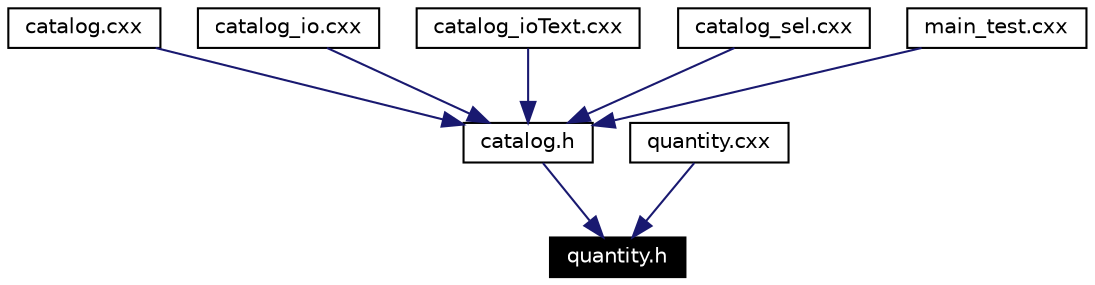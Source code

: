 digraph inheritance
{
  Node103 [shape="box",label="quantity.h",fontsize=10,height=0.2,width=0.4,fontname="Helvetica",color="black",style="filled" fontcolor="white"];
  Node104 -> Node103 [color="midnightblue",fontsize=10,style="solid",fontname="Helvetica"];
  Node104 [shape="box",label="catalog.h",fontsize=10,height=0.2,width=0.4,fontname="Helvetica",color="black",URL="$catalog_8h.html"];
  Node105 -> Node104 [color="midnightblue",fontsize=10,style="solid",fontname="Helvetica"];
  Node105 [shape="box",label="catalog.cxx",fontsize=10,height=0.2,width=0.4,fontname="Helvetica",color="black",URL="$catalog_8cxx.html"];
  Node106 -> Node104 [color="midnightblue",fontsize=10,style="solid",fontname="Helvetica"];
  Node106 [shape="box",label="catalog_io.cxx",fontsize=10,height=0.2,width=0.4,fontname="Helvetica",color="black",URL="$catalog__io_8cxx.html"];
  Node107 -> Node104 [color="midnightblue",fontsize=10,style="solid",fontname="Helvetica"];
  Node107 [shape="box",label="catalog_ioText.cxx",fontsize=10,height=0.2,width=0.4,fontname="Helvetica",color="black",URL="$catalog__io_text_8cxx.html"];
  Node108 -> Node104 [color="midnightblue",fontsize=10,style="solid",fontname="Helvetica"];
  Node108 [shape="box",label="catalog_sel.cxx",fontsize=10,height=0.2,width=0.4,fontname="Helvetica",color="black",URL="$catalog__sel_8cxx.html"];
  Node109 -> Node104 [color="midnightblue",fontsize=10,style="solid",fontname="Helvetica"];
  Node109 [shape="box",label="main_test.cxx",fontsize=10,height=0.2,width=0.4,fontname="Helvetica",color="black",URL="$main__test_8cxx.html"];
  Node110 -> Node103 [color="midnightblue",fontsize=10,style="solid",fontname="Helvetica"];
  Node110 [shape="box",label="quantity.cxx",fontsize=10,height=0.2,width=0.4,fontname="Helvetica",color="black",URL="$quantity_8cxx.html"];
}
